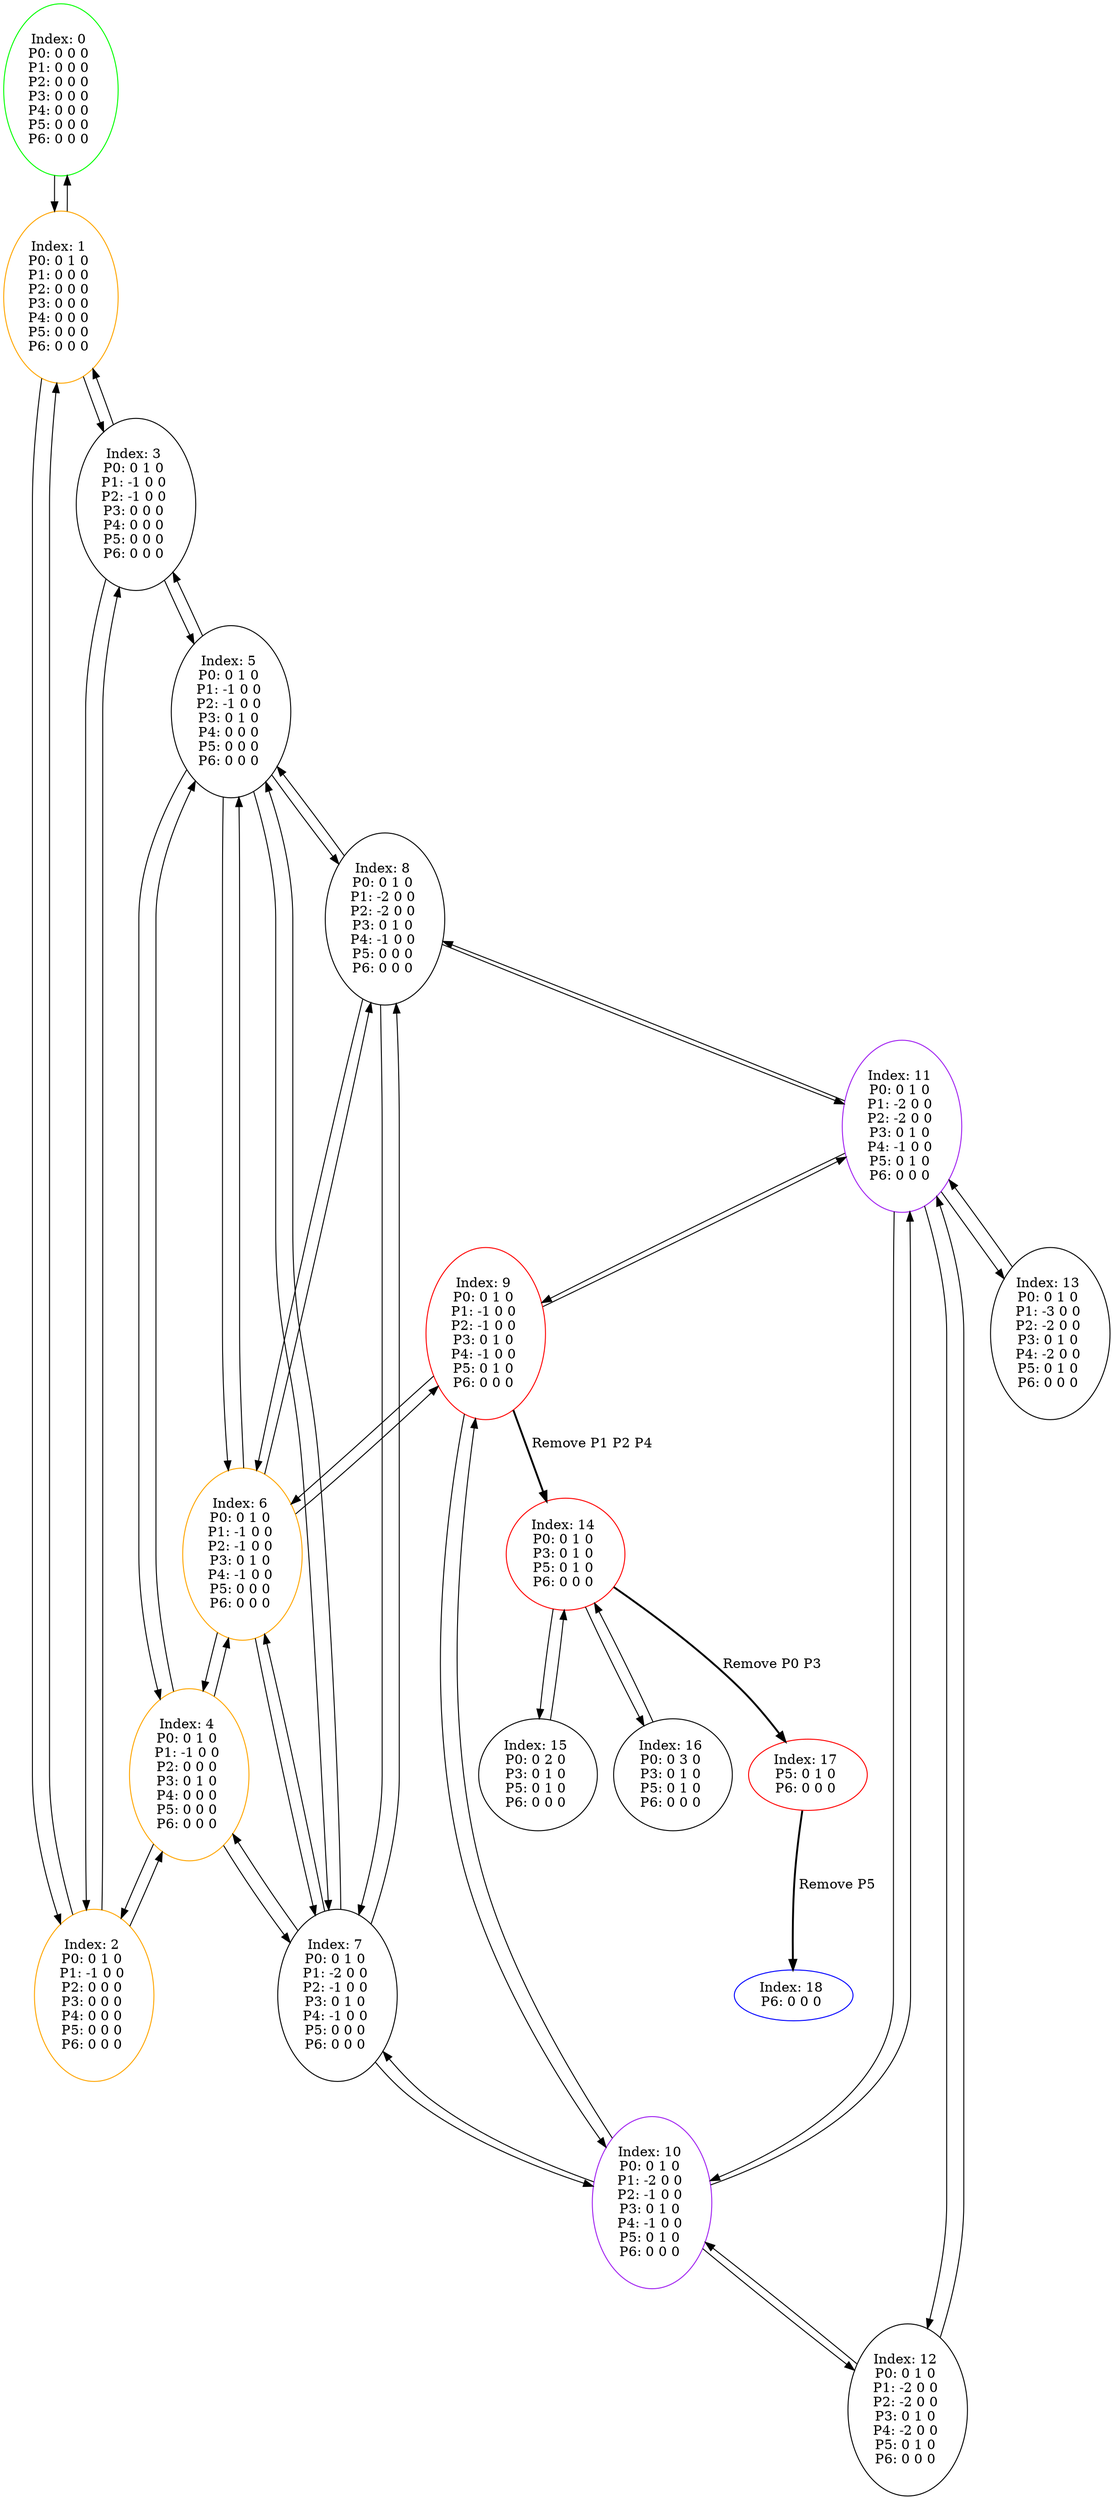 digraph G {
color = "black"
0[label = "Index: 0 
P0: 0 0 0 
P1: 0 0 0 
P2: 0 0 0 
P3: 0 0 0 
P4: 0 0 0 
P5: 0 0 0 
P6: 0 0 0 
", color = "green"]
1[label = "Index: 1 
P0: 0 1 0 
P1: 0 0 0 
P2: 0 0 0 
P3: 0 0 0 
P4: 0 0 0 
P5: 0 0 0 
P6: 0 0 0 
", color = "orange"]
2[label = "Index: 2 
P0: 0 1 0 
P1: -1 0 0 
P2: 0 0 0 
P3: 0 0 0 
P4: 0 0 0 
P5: 0 0 0 
P6: 0 0 0 
", color = "orange"]
3[label = "Index: 3 
P0: 0 1 0 
P1: -1 0 0 
P2: -1 0 0 
P3: 0 0 0 
P4: 0 0 0 
P5: 0 0 0 
P6: 0 0 0 
"]
4[label = "Index: 4 
P0: 0 1 0 
P1: -1 0 0 
P2: 0 0 0 
P3: 0 1 0 
P4: 0 0 0 
P5: 0 0 0 
P6: 0 0 0 
", color = "orange"]
5[label = "Index: 5 
P0: 0 1 0 
P1: -1 0 0 
P2: -1 0 0 
P3: 0 1 0 
P4: 0 0 0 
P5: 0 0 0 
P6: 0 0 0 
"]
6[label = "Index: 6 
P0: 0 1 0 
P1: -1 0 0 
P2: -1 0 0 
P3: 0 1 0 
P4: -1 0 0 
P5: 0 0 0 
P6: 0 0 0 
", color = "orange"]
7[label = "Index: 7 
P0: 0 1 0 
P1: -2 0 0 
P2: -1 0 0 
P3: 0 1 0 
P4: -1 0 0 
P5: 0 0 0 
P6: 0 0 0 
"]
8[label = "Index: 8 
P0: 0 1 0 
P1: -2 0 0 
P2: -2 0 0 
P3: 0 1 0 
P4: -1 0 0 
P5: 0 0 0 
P6: 0 0 0 
"]
9[label = "Index: 9 
P0: 0 1 0 
P1: -1 0 0 
P2: -1 0 0 
P3: 0 1 0 
P4: -1 0 0 
P5: 0 1 0 
P6: 0 0 0 
", color = "red"]
10[label = "Index: 10 
P0: 0 1 0 
P1: -2 0 0 
P2: -1 0 0 
P3: 0 1 0 
P4: -1 0 0 
P5: 0 1 0 
P6: 0 0 0 
", color = "purple"]
11[label = "Index: 11 
P0: 0 1 0 
P1: -2 0 0 
P2: -2 0 0 
P3: 0 1 0 
P4: -1 0 0 
P5: 0 1 0 
P6: 0 0 0 
", color = "purple"]
12[label = "Index: 12 
P0: 0 1 0 
P1: -2 0 0 
P2: -2 0 0 
P3: 0 1 0 
P4: -2 0 0 
P5: 0 1 0 
P6: 0 0 0 
"]
13[label = "Index: 13 
P0: 0 1 0 
P1: -3 0 0 
P2: -2 0 0 
P3: 0 1 0 
P4: -2 0 0 
P5: 0 1 0 
P6: 0 0 0 
"]
14[label = "Index: 14 
P0: 0 1 0 
P3: 0 1 0 
P5: 0 1 0 
P6: 0 0 0 
", color = "red"]
15[label = "Index: 15 
P0: 0 2 0 
P3: 0 1 0 
P5: 0 1 0 
P6: 0 0 0 
"]
16[label = "Index: 16 
P0: 0 3 0 
P3: 0 1 0 
P5: 0 1 0 
P6: 0 0 0 
"]
17[label = "Index: 17 
P5: 0 1 0 
P6: 0 0 0 
", color = "red"]
18[label = "Index: 18 
P6: 0 0 0 
", color = "blue"]
0 -> 1

1 -> 0
1 -> 2
1 -> 3

2 -> 1
2 -> 3
2 -> 4

3 -> 1
3 -> 2
3 -> 5

4 -> 2
4 -> 5
4 -> 6
4 -> 7

5 -> 3
5 -> 4
5 -> 6
5 -> 7
5 -> 8

6 -> 4
6 -> 5
6 -> 7
6 -> 8
6 -> 9

7 -> 4
7 -> 5
7 -> 6
7 -> 8
7 -> 10

8 -> 5
8 -> 6
8 -> 7
8 -> 11

9 -> 6
9 -> 10
9 -> 11
9 -> 14[style=bold label=" Remove P1 P2 P4 "];


10 -> 7
10 -> 9
10 -> 11
10 -> 12

11 -> 8
11 -> 9
11 -> 10
11 -> 12
11 -> 13

12 -> 10
12 -> 11

13 -> 11

14 -> 15
14 -> 16
14 -> 17[style=bold label=" Remove P0 P3 "];


15 -> 14

16 -> 14

17 -> 18[style=bold label=" Remove P5 "];


}
